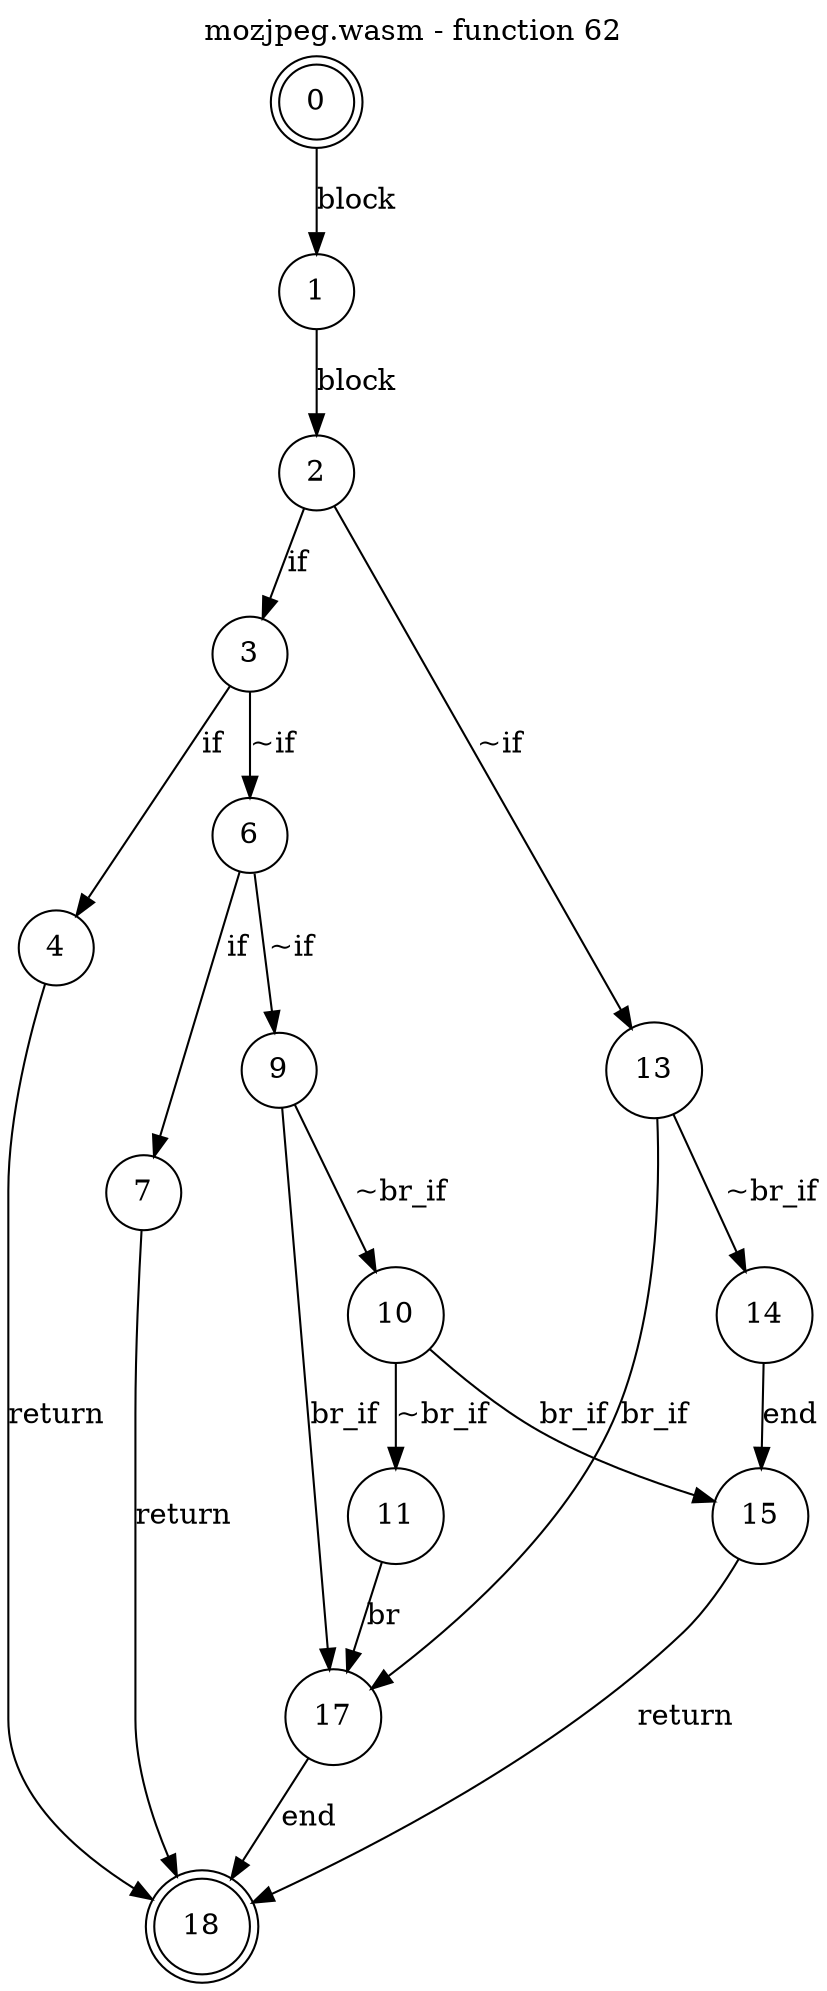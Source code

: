digraph finite_state_machine {
    label = "mozjpeg.wasm - function 62"
    labelloc =  t
    labelfontsize = 16
    labelfontcolor = black
    labelfontname = "Helvetica"
    node [shape = doublecircle]; 0 18;
    node [shape = circle];
    0 -> 1[label="block"];
    1 -> 2[label="block"];
    2 -> 3[label="if"];
    2 -> 13[label="~if"];
    3 -> 4[label="if"];
    3 -> 6[label="~if"];
    4 -> 18[label="return"];
    6 -> 7[label="if"];
    6 -> 9[label="~if"];
    7 -> 18[label="return"];
    9 -> 10[label="~br_if"];
    9 -> 17[label="br_if"];
    10 -> 11[label="~br_if"];
    10 -> 15[label="br_if"];
    11 -> 17[label="br"];
    13 -> 14[label="~br_if"];
    13 -> 17[label="br_if"];
    14 -> 15[label="end"];
    15 -> 18[label="return"];
    17 -> 18[label="end"];
}
